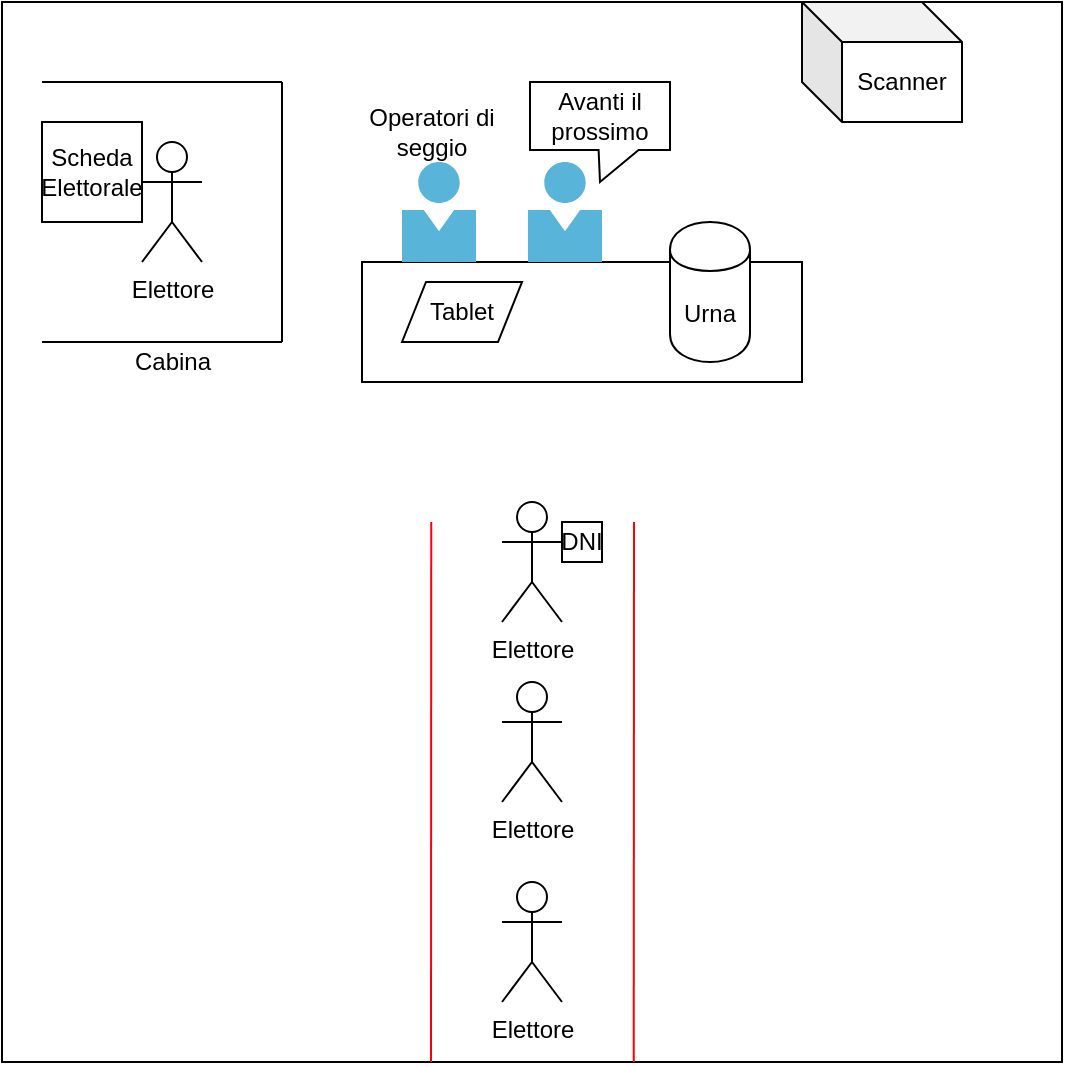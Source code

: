 <mxfile version="13.0.1" type="device"><diagram id="byTkoTxgtXXb0ZKAavwP" name="Page-1"><mxGraphModel dx="1108" dy="510" grid="1" gridSize="10" guides="1" tooltips="1" connect="1" arrows="1" fold="1" page="1" pageScale="1" pageWidth="827" pageHeight="1169" math="0" shadow="0"><root><mxCell id="0"/><mxCell id="1" parent="0"/><mxCell id="2RG8MCZNm_oG_gVAQlWs-29" value="" style="whiteSpace=wrap;html=1;aspect=fixed;fillColor=#FFFFFF;" parent="1" vertex="1"><mxGeometry x="80" y="40" width="530" height="530" as="geometry"/></mxCell><mxCell id="2RG8MCZNm_oG_gVAQlWs-21" value="" style="rounded=0;whiteSpace=wrap;html=1;" parent="1" vertex="1"><mxGeometry x="260" y="170" width="220" height="60" as="geometry"/></mxCell><mxCell id="2RG8MCZNm_oG_gVAQlWs-1" value="Elettore" style="shape=umlActor;verticalLabelPosition=bottom;labelBackgroundColor=#ffffff;verticalAlign=top;html=1;" parent="1" vertex="1"><mxGeometry x="330" y="290" width="30" height="60" as="geometry"/></mxCell><mxCell id="2RG8MCZNm_oG_gVAQlWs-3" value="Elettore" style="shape=umlActor;verticalLabelPosition=bottom;labelBackgroundColor=#ffffff;verticalAlign=top;html=1;" parent="1" vertex="1"><mxGeometry x="150" y="110" width="30" height="60" as="geometry"/></mxCell><mxCell id="2RG8MCZNm_oG_gVAQlWs-10" value="Cabina" style="text;html=1;strokeColor=none;fillColor=none;align=center;verticalAlign=middle;whiteSpace=wrap;rounded=0;" parent="1" vertex="1"><mxGeometry x="132.5" y="210" width="65" height="20" as="geometry"/></mxCell><mxCell id="2RG8MCZNm_oG_gVAQlWs-12" value="" style="endArrow=none;html=1;" parent="1" edge="1"><mxGeometry width="50" height="50" relative="1" as="geometry"><mxPoint x="100" y="80" as="sourcePoint"/><mxPoint x="220" y="80" as="targetPoint"/></mxGeometry></mxCell><mxCell id="2RG8MCZNm_oG_gVAQlWs-13" value="" style="endArrow=none;html=1;" parent="1" edge="1"><mxGeometry width="50" height="50" relative="1" as="geometry"><mxPoint x="100" y="210" as="sourcePoint"/><mxPoint x="220" y="210" as="targetPoint"/></mxGeometry></mxCell><mxCell id="2RG8MCZNm_oG_gVAQlWs-14" value="" style="endArrow=none;html=1;" parent="1" edge="1"><mxGeometry width="50" height="50" relative="1" as="geometry"><mxPoint x="220" y="210" as="sourcePoint"/><mxPoint x="220" y="80" as="targetPoint"/></mxGeometry></mxCell><mxCell id="2RG8MCZNm_oG_gVAQlWs-15" value="Scanner" style="shape=cube;whiteSpace=wrap;html=1;boundedLbl=1;backgroundOutline=1;darkOpacity=0.05;darkOpacity2=0.1;" parent="1" vertex="1"><mxGeometry x="480" y="40" width="80" height="60" as="geometry"/></mxCell><mxCell id="2RG8MCZNm_oG_gVAQlWs-16" value="Tablet" style="shape=parallelogram;perimeter=parallelogramPerimeter;whiteSpace=wrap;html=1;" parent="1" vertex="1"><mxGeometry x="280" y="180" width="60" height="30" as="geometry"/></mxCell><mxCell id="2RG8MCZNm_oG_gVAQlWs-17" value="Elettore" style="shape=umlActor;verticalLabelPosition=bottom;labelBackgroundColor=#ffffff;verticalAlign=top;html=1;outlineConnect=0;" parent="1" vertex="1"><mxGeometry x="330" y="380" width="30" height="60" as="geometry"/></mxCell><mxCell id="2RG8MCZNm_oG_gVAQlWs-18" value="Elettore" style="shape=umlActor;verticalLabelPosition=bottom;labelBackgroundColor=#ffffff;verticalAlign=top;html=1;" parent="1" vertex="1"><mxGeometry x="330" y="480" width="30" height="60" as="geometry"/></mxCell><mxCell id="2RG8MCZNm_oG_gVAQlWs-20" value="Avanti il prossimo" style="shape=callout;whiteSpace=wrap;html=1;perimeter=calloutPerimeter;size=16;position=0.49;" parent="1" vertex="1"><mxGeometry x="344" y="80" width="70" height="50" as="geometry"/></mxCell><mxCell id="2RG8MCZNm_oG_gVAQlWs-22" value="Scheda Elettorale" style="whiteSpace=wrap;html=1;aspect=fixed;" parent="1" vertex="1"><mxGeometry x="100" y="100" width="50" height="50" as="geometry"/></mxCell><mxCell id="2RG8MCZNm_oG_gVAQlWs-24" value="Urna" style="shape=cylinder;whiteSpace=wrap;html=1;boundedLbl=1;backgroundOutline=1;" parent="1" vertex="1"><mxGeometry x="414" y="150" width="40" height="70" as="geometry"/></mxCell><mxCell id="2RG8MCZNm_oG_gVAQlWs-26" value="" style="aspect=fixed;html=1;points=[];align=center;image;fontSize=12;image=img/lib/mscae/Person.svg;" parent="1" vertex="1"><mxGeometry x="280" y="120" width="37" height="50" as="geometry"/></mxCell><mxCell id="2RG8MCZNm_oG_gVAQlWs-27" value="" style="aspect=fixed;html=1;points=[];align=center;image;fontSize=12;image=img/lib/mscae/Person.svg;" parent="1" vertex="1"><mxGeometry x="343" y="120" width="37" height="50" as="geometry"/></mxCell><mxCell id="2RG8MCZNm_oG_gVAQlWs-28" value="Operatori di seggio" style="text;html=1;strokeColor=none;fillColor=none;align=center;verticalAlign=middle;whiteSpace=wrap;rounded=0;" parent="1" vertex="1"><mxGeometry x="250" y="90" width="90" height="30" as="geometry"/></mxCell><mxCell id="2RG8MCZNm_oG_gVAQlWs-30" value="" style="endArrow=none;html=1;exitX=0.596;exitY=1;exitDx=0;exitDy=0;exitPerimeter=0;fillColor=#FF0000;strokeColor=#FF0000;" parent="1" source="2RG8MCZNm_oG_gVAQlWs-29" edge="1"><mxGeometry width="50" height="50" relative="1" as="geometry"><mxPoint x="390" y="350" as="sourcePoint"/><mxPoint x="396" y="300" as="targetPoint"/></mxGeometry></mxCell><mxCell id="2RG8MCZNm_oG_gVAQlWs-31" value="" style="endArrow=none;html=1;exitX=0.596;exitY=1;exitDx=0;exitDy=0;exitPerimeter=0;strokeColor=#FF0000;" parent="1" edge="1"><mxGeometry width="50" height="50" relative="1" as="geometry"><mxPoint x="294.5" y="570" as="sourcePoint"/><mxPoint x="294.62" y="300" as="targetPoint"/></mxGeometry></mxCell><mxCell id="sc2jicJLqVyZiX-Al2R3-1" value="DNI" style="whiteSpace=wrap;html=1;aspect=fixed;" vertex="1" parent="1"><mxGeometry x="360" y="300" width="20" height="20" as="geometry"/></mxCell></root></mxGraphModel></diagram></mxfile>